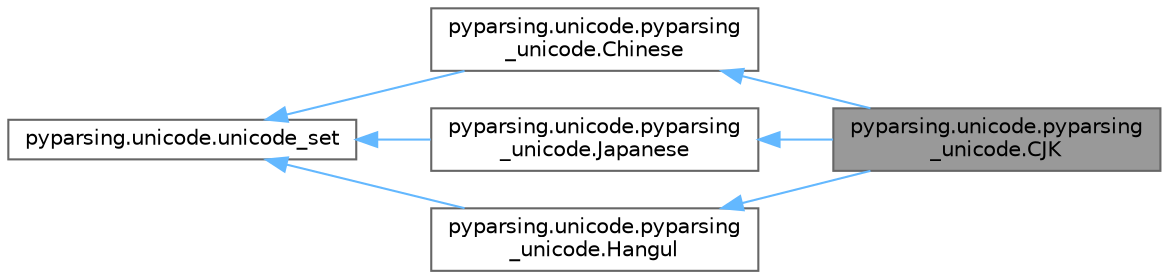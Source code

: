 digraph "pyparsing.unicode.pyparsing_unicode.CJK"
{
 // LATEX_PDF_SIZE
  bgcolor="transparent";
  edge [fontname=Helvetica,fontsize=10,labelfontname=Helvetica,labelfontsize=10];
  node [fontname=Helvetica,fontsize=10,shape=box,height=0.2,width=0.4];
  rankdir="LR";
  Node1 [id="Node000001",label="pyparsing.unicode.pyparsing\l_unicode.CJK",height=0.2,width=0.4,color="gray40", fillcolor="grey60", style="filled", fontcolor="black",tooltip=" "];
  Node2 -> Node1 [id="edge7_Node000001_Node000002",dir="back",color="steelblue1",style="solid",tooltip=" "];
  Node2 [id="Node000002",label="pyparsing.unicode.pyparsing\l_unicode.Chinese",height=0.2,width=0.4,color="gray40", fillcolor="white", style="filled",URL="$dd/d57/classpyparsing_1_1unicode_1_1pyparsing__unicode_1_1Chinese.html",tooltip=" "];
  Node3 -> Node2 [id="edge8_Node000002_Node000003",dir="back",color="steelblue1",style="solid",tooltip=" "];
  Node3 [id="Node000003",label="pyparsing.unicode.unicode_set",height=0.2,width=0.4,color="gray40", fillcolor="white", style="filled",URL="$d0/dd1/classpyparsing_1_1unicode_1_1unicode__set.html",tooltip=" "];
  Node4 -> Node1 [id="edge9_Node000001_Node000004",dir="back",color="steelblue1",style="solid",tooltip=" "];
  Node4 [id="Node000004",label="pyparsing.unicode.pyparsing\l_unicode.Japanese",height=0.2,width=0.4,color="gray40", fillcolor="white", style="filled",URL="$df/d5c/classpyparsing_1_1unicode_1_1pyparsing__unicode_1_1Japanese.html",tooltip=" "];
  Node3 -> Node4 [id="edge10_Node000004_Node000003",dir="back",color="steelblue1",style="solid",tooltip=" "];
  Node5 -> Node1 [id="edge11_Node000001_Node000005",dir="back",color="steelblue1",style="solid",tooltip=" "];
  Node5 [id="Node000005",label="pyparsing.unicode.pyparsing\l_unicode.Hangul",height=0.2,width=0.4,color="gray40", fillcolor="white", style="filled",URL="$d4/d24/classpyparsing_1_1unicode_1_1pyparsing__unicode_1_1Hangul.html",tooltip=" "];
  Node3 -> Node5 [id="edge12_Node000005_Node000003",dir="back",color="steelblue1",style="solid",tooltip=" "];
}
